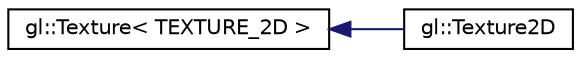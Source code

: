 digraph "Graphical Class Hierarchy"
{
 // LATEX_PDF_SIZE
  edge [fontname="Helvetica",fontsize="10",labelfontname="Helvetica",labelfontsize="10"];
  node [fontname="Helvetica",fontsize="10",shape=record];
  rankdir="LR";
  Node0 [label="gl::Texture\< TEXTURE_2D \>",height=0.2,width=0.4,color="black", fillcolor="white", style="filled",URL="$classgl_1_1Texture.html",tooltip=" "];
  Node0 -> Node1 [dir="back",color="midnightblue",fontsize="10",style="solid",fontname="Helvetica"];
  Node1 [label="gl::Texture2D",height=0.2,width=0.4,color="black", fillcolor="white", style="filled",URL="$classgl_1_1Texture2D.html",tooltip=" "];
}
